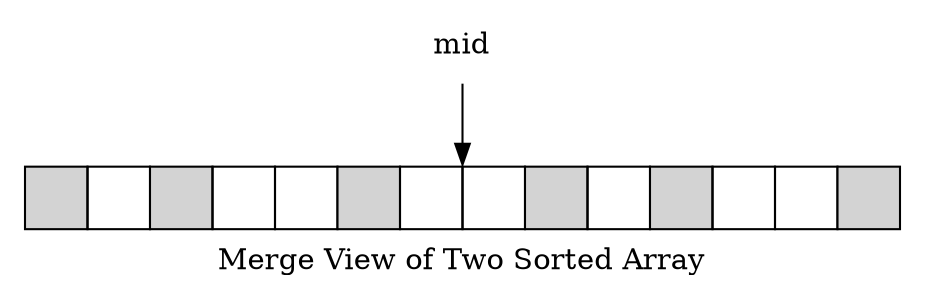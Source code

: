 digraph G {
  node [shape=plaintext]

  A [label=<
<TABLE BORDER="0" CELLBORDER="1" CELLSPACING="0">
  <TR>
    <TD width="30" height="30" BGCOLOR="lightgrey"></TD>
    <TD width="30" height="30"></TD>
    <TD width="30" height="30" BGCOLOR="lightgrey"></TD>
    <TD width="30" height="30"></TD>
    <TD width="30" height="30"></TD>
    <TD width="30" height="30" BGCOLOR="lightgrey"></TD>
    <TD width="30" height="30"></TD>
    <TD width="0" border="0" cellpadding="0" port="m"></TD>
    <TD width="30" height="30"></TD>
    <TD width="30" height="30" BGCOLOR="lightgrey"></TD>
    <TD width="30" height="30"></TD>
    <TD width="30" height="30" BGCOLOR="lightgrey"></TD>
    <TD width="30" height="30"></TD>
    <TD width="30" height="30"></TD>
    <TD width="30" height="30" BGCOLOR="lightgrey"></TD>
  </TR>
</TABLE>>];
    mid [label = "mid"];
    mid -> A:m;
    label = "Merge View of Two Sorted Array";
}
